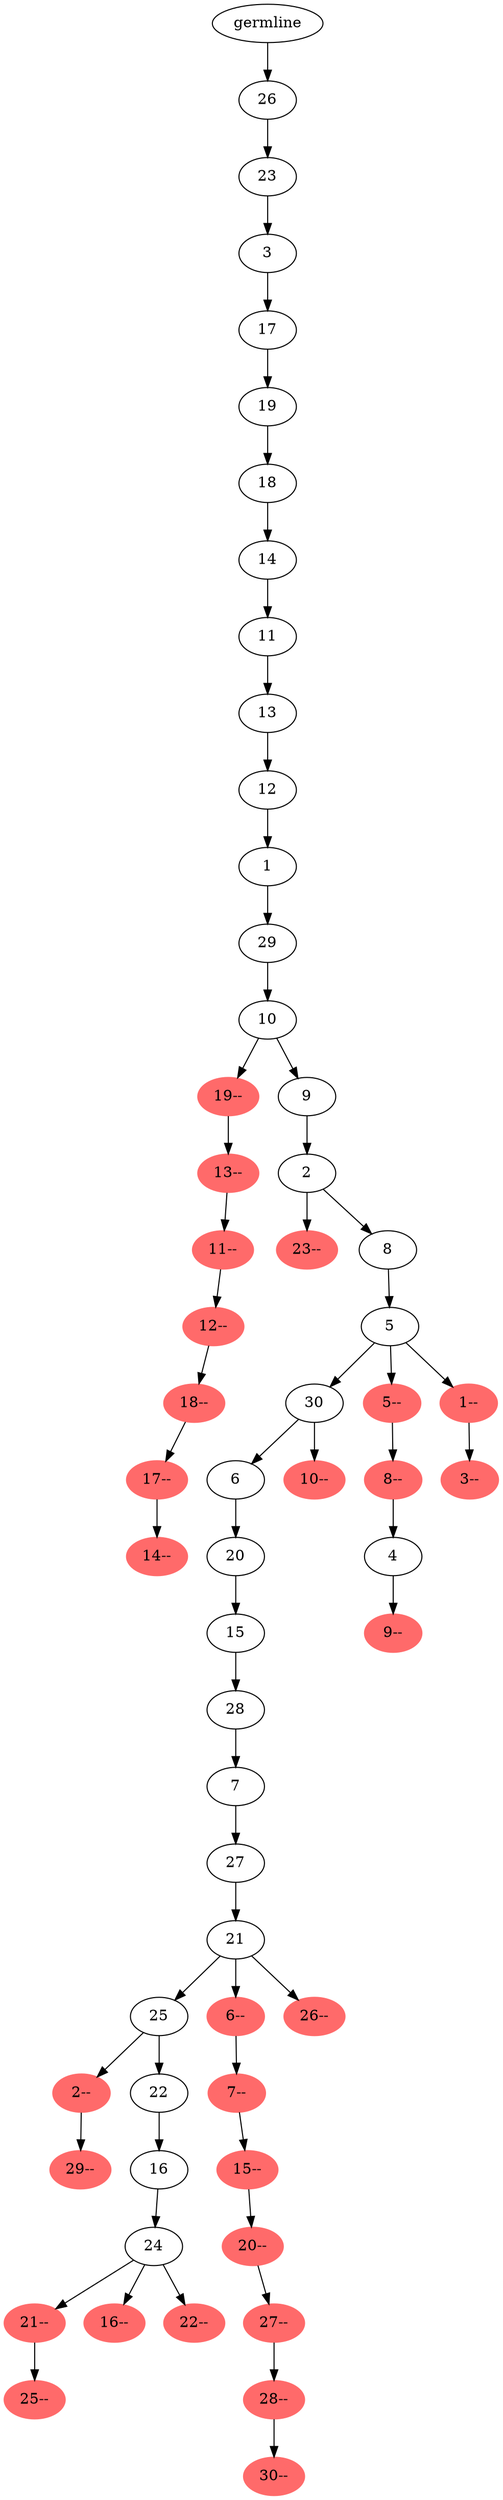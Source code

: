 digraph phylogeny {
	"58" [label="germline"];
	"58" -> "57";
	"57" [label="26"];
	"57" -> "56";
	"56" [label="23"];
	"56" -> "55";
	"55" [label="3"];
	"55" -> "54";
	"54" [label="17"];
	"54" -> "53";
	"53" [label="19"];
	"53" -> "52";
	"52" [label="18"];
	"52" -> "51";
	"51" [label="14"];
	"51" -> "50";
	"50" [label="11"];
	"50" -> "49";
	"49" [label="13"];
	"49" -> "48";
	"48" [label="12"];
	"48" -> "47";
	"47" [label="1"];
	"47" -> "46";
	"46" [label="29"];
	"46" -> "45";
	"45" [label="10"];
	"45" -> "6";
	"6" [color=indianred1, style=filled, label="19--"];
	"6" -> "5";
	"5" [color=indianred1, style=filled, label="13--"];
	"5" -> "4";
	"4" [color=indianred1, style=filled, label="11--"];
	"4" -> "3";
	"3" [color=indianred1, style=filled, label="12--"];
	"3" -> "2";
	"2" [color=indianred1, style=filled, label="18--"];
	"2" -> "1";
	"1" [color=indianred1, style=filled, label="17--"];
	"1" -> "0";
	"0" [color=indianred1, style=filled, label="14--"];
	"45" -> "44";
	"44" [label="9"];
	"44" -> "43";
	"43" [label="2"];
	"43" -> "7";
	"7" [color=indianred1, style=filled, label="23--"];
	"43" -> "42";
	"42" [label="8"];
	"42" -> "41";
	"41" [label="5"];
	"41" -> "34";
	"34" [label="30"];
	"34" -> "32";
	"32" [label="6"];
	"32" -> "31";
	"31" [label="20"];
	"31" -> "30";
	"30" [label="15"];
	"30" -> "29";
	"29" [label="28"];
	"29" -> "28";
	"28" [label="7"];
	"28" -> "27";
	"27" [label="27"];
	"27" -> "26";
	"26" [label="21"];
	"26" -> "17";
	"17" [label="25"];
	"17" -> "9";
	"9" [color=indianred1, style=filled, label="2--"];
	"9" -> "8";
	"8" [color=indianred1, style=filled, label="29--"];
	"17" -> "16";
	"16" [label="22"];
	"16" -> "15";
	"15" [label="16"];
	"15" -> "14";
	"14" [label="24"];
	"14" -> "11";
	"11" [color=indianred1, style=filled, label="21--"];
	"11" -> "10";
	"10" [color=indianred1, style=filled, label="25--"];
	"14" -> "12";
	"12" [color=indianred1, style=filled, label="16--"];
	"14" -> "13";
	"13" [color=indianred1, style=filled, label="22--"];
	"26" -> "24";
	"24" [color=indianred1, style=filled, label="6--"];
	"24" -> "23";
	"23" [color=indianred1, style=filled, label="7--"];
	"23" -> "22";
	"22" [color=indianred1, style=filled, label="15--"];
	"22" -> "21";
	"21" [color=indianred1, style=filled, label="20--"];
	"21" -> "20";
	"20" [color=indianred1, style=filled, label="27--"];
	"20" -> "19";
	"19" [color=indianred1, style=filled, label="28--"];
	"19" -> "18";
	"18" [color=indianred1, style=filled, label="30--"];
	"26" -> "25";
	"25" [color=indianred1, style=filled, label="26--"];
	"34" -> "33";
	"33" [color=indianred1, style=filled, label="10--"];
	"41" -> "38";
	"38" [color=indianred1, style=filled, label="5--"];
	"38" -> "37";
	"37" [color=indianred1, style=filled, label="8--"];
	"37" -> "36";
	"36" [label="4"];
	"36" -> "35";
	"35" [color=indianred1, style=filled, label="9--"];
	"41" -> "40";
	"40" [color=indianred1, style=filled, label="1--"];
	"40" -> "39";
	"39" [color=indianred1, style=filled, label="3--"];
}
